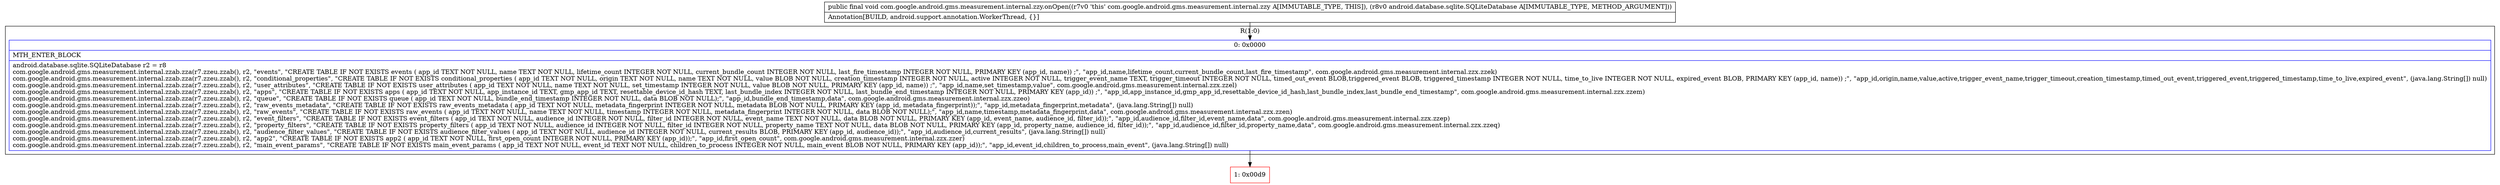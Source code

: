 digraph "CFG forcom.google.android.gms.measurement.internal.zzy.onOpen(Landroid\/database\/sqlite\/SQLiteDatabase;)V" {
subgraph cluster_Region_671518099 {
label = "R(1:0)";
node [shape=record,color=blue];
Node_0 [shape=record,label="{0\:\ 0x0000|MTH_ENTER_BLOCK\l|android.database.sqlite.SQLiteDatabase r2 = r8\lcom.google.android.gms.measurement.internal.zzab.zza(r7.zzeu.zzab(), r2, \"events\", \"CREATE TABLE IF NOT EXISTS events ( app_id TEXT NOT NULL, name TEXT NOT NULL, lifetime_count INTEGER NOT NULL, current_bundle_count INTEGER NOT NULL, last_fire_timestamp INTEGER NOT NULL, PRIMARY KEY (app_id, name)) ;\", \"app_id,name,lifetime_count,current_bundle_count,last_fire_timestamp\", com.google.android.gms.measurement.internal.zzx.zzek)\lcom.google.android.gms.measurement.internal.zzab.zza(r7.zzeu.zzab(), r2, \"conditional_properties\", \"CREATE TABLE IF NOT EXISTS conditional_properties ( app_id TEXT NOT NULL, origin TEXT NOT NULL, name TEXT NOT NULL, value BLOB NOT NULL, creation_timestamp INTEGER NOT NULL, active INTEGER NOT NULL, trigger_event_name TEXT, trigger_timeout INTEGER NOT NULL, timed_out_event BLOB,triggered_event BLOB, triggered_timestamp INTEGER NOT NULL, time_to_live INTEGER NOT NULL, expired_event BLOB, PRIMARY KEY (app_id, name)) ;\", \"app_id,origin,name,value,active,trigger_event_name,trigger_timeout,creation_timestamp,timed_out_event,triggered_event,triggered_timestamp,time_to_live,expired_event\", (java.lang.String[]) null)\lcom.google.android.gms.measurement.internal.zzab.zza(r7.zzeu.zzab(), r2, \"user_attributes\", \"CREATE TABLE IF NOT EXISTS user_attributes ( app_id TEXT NOT NULL, name TEXT NOT NULL, set_timestamp INTEGER NOT NULL, value BLOB NOT NULL, PRIMARY KEY (app_id, name)) ;\", \"app_id,name,set_timestamp,value\", com.google.android.gms.measurement.internal.zzx.zzel)\lcom.google.android.gms.measurement.internal.zzab.zza(r7.zzeu.zzab(), r2, \"apps\", \"CREATE TABLE IF NOT EXISTS apps ( app_id TEXT NOT NULL, app_instance_id TEXT, gmp_app_id TEXT, resettable_device_id_hash TEXT, last_bundle_index INTEGER NOT NULL, last_bundle_end_timestamp INTEGER NOT NULL, PRIMARY KEY (app_id)) ;\", \"app_id,app_instance_id,gmp_app_id,resettable_device_id_hash,last_bundle_index,last_bundle_end_timestamp\", com.google.android.gms.measurement.internal.zzx.zzem)\lcom.google.android.gms.measurement.internal.zzab.zza(r7.zzeu.zzab(), r2, \"queue\", \"CREATE TABLE IF NOT EXISTS queue ( app_id TEXT NOT NULL, bundle_end_timestamp INTEGER NOT NULL, data BLOB NOT NULL);\", \"app_id,bundle_end_timestamp,data\", com.google.android.gms.measurement.internal.zzx.zzeo)\lcom.google.android.gms.measurement.internal.zzab.zza(r7.zzeu.zzab(), r2, \"raw_events_metadata\", \"CREATE TABLE IF NOT EXISTS raw_events_metadata ( app_id TEXT NOT NULL, metadata_fingerprint INTEGER NOT NULL, metadata BLOB NOT NULL, PRIMARY KEY (app_id, metadata_fingerprint));\", \"app_id,metadata_fingerprint,metadata\", (java.lang.String[]) null)\lcom.google.android.gms.measurement.internal.zzab.zza(r7.zzeu.zzab(), r2, \"raw_events\", \"CREATE TABLE IF NOT EXISTS raw_events ( app_id TEXT NOT NULL, name TEXT NOT NULL, timestamp INTEGER NOT NULL, metadata_fingerprint INTEGER NOT NULL, data BLOB NOT NULL);\", \"app_id,name,timestamp,metadata_fingerprint,data\", com.google.android.gms.measurement.internal.zzx.zzen)\lcom.google.android.gms.measurement.internal.zzab.zza(r7.zzeu.zzab(), r2, \"event_filters\", \"CREATE TABLE IF NOT EXISTS event_filters ( app_id TEXT NOT NULL, audience_id INTEGER NOT NULL, filter_id INTEGER NOT NULL, event_name TEXT NOT NULL, data BLOB NOT NULL, PRIMARY KEY (app_id, event_name, audience_id, filter_id));\", \"app_id,audience_id,filter_id,event_name,data\", com.google.android.gms.measurement.internal.zzx.zzep)\lcom.google.android.gms.measurement.internal.zzab.zza(r7.zzeu.zzab(), r2, \"property_filters\", \"CREATE TABLE IF NOT EXISTS property_filters ( app_id TEXT NOT NULL, audience_id INTEGER NOT NULL, filter_id INTEGER NOT NULL, property_name TEXT NOT NULL, data BLOB NOT NULL, PRIMARY KEY (app_id, property_name, audience_id, filter_id));\", \"app_id,audience_id,filter_id,property_name,data\", com.google.android.gms.measurement.internal.zzx.zzeq)\lcom.google.android.gms.measurement.internal.zzab.zza(r7.zzeu.zzab(), r2, \"audience_filter_values\", \"CREATE TABLE IF NOT EXISTS audience_filter_values ( app_id TEXT NOT NULL, audience_id INTEGER NOT NULL, current_results BLOB, PRIMARY KEY (app_id, audience_id));\", \"app_id,audience_id,current_results\", (java.lang.String[]) null)\lcom.google.android.gms.measurement.internal.zzab.zza(r7.zzeu.zzab(), r2, \"app2\", \"CREATE TABLE IF NOT EXISTS app2 ( app_id TEXT NOT NULL, first_open_count INTEGER NOT NULL, PRIMARY KEY (app_id));\", \"app_id,first_open_count\", com.google.android.gms.measurement.internal.zzx.zzer)\lcom.google.android.gms.measurement.internal.zzab.zza(r7.zzeu.zzab(), r2, \"main_event_params\", \"CREATE TABLE IF NOT EXISTS main_event_params ( app_id TEXT NOT NULL, event_id TEXT NOT NULL, children_to_process INTEGER NOT NULL, main_event BLOB NOT NULL, PRIMARY KEY (app_id));\", \"app_id,event_id,children_to_process,main_event\", (java.lang.String[]) null)\l}"];
}
Node_1 [shape=record,color=red,label="{1\:\ 0x00d9}"];
MethodNode[shape=record,label="{public final void com.google.android.gms.measurement.internal.zzy.onOpen((r7v0 'this' com.google.android.gms.measurement.internal.zzy A[IMMUTABLE_TYPE, THIS]), (r8v0 android.database.sqlite.SQLiteDatabase A[IMMUTABLE_TYPE, METHOD_ARGUMENT]))  | Annotation[BUILD, android.support.annotation.WorkerThread, \{\}]\l}"];
MethodNode -> Node_0;
Node_0 -> Node_1;
}

